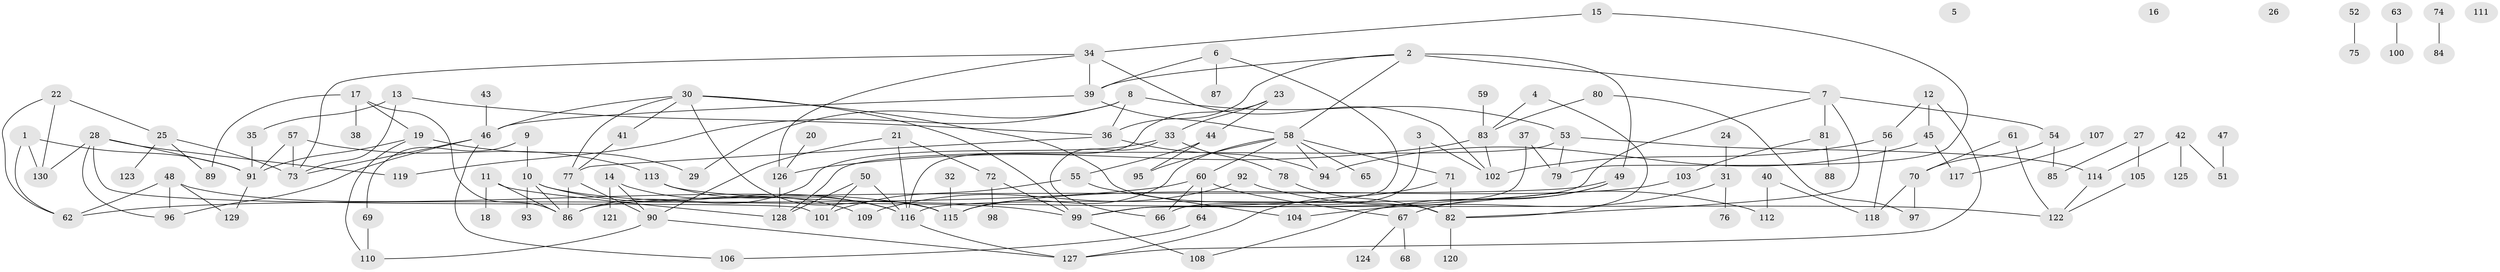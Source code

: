 // Generated by graph-tools (version 1.1) at 2025/00/03/09/25 03:00:55]
// undirected, 130 vertices, 181 edges
graph export_dot {
graph [start="1"]
  node [color=gray90,style=filled];
  1;
  2;
  3;
  4;
  5;
  6;
  7;
  8;
  9;
  10;
  11;
  12;
  13;
  14;
  15;
  16;
  17;
  18;
  19;
  20;
  21;
  22;
  23;
  24;
  25;
  26;
  27;
  28;
  29;
  30;
  31;
  32;
  33;
  34;
  35;
  36;
  37;
  38;
  39;
  40;
  41;
  42;
  43;
  44;
  45;
  46;
  47;
  48;
  49;
  50;
  51;
  52;
  53;
  54;
  55;
  56;
  57;
  58;
  59;
  60;
  61;
  62;
  63;
  64;
  65;
  66;
  67;
  68;
  69;
  70;
  71;
  72;
  73;
  74;
  75;
  76;
  77;
  78;
  79;
  80;
  81;
  82;
  83;
  84;
  85;
  86;
  87;
  88;
  89;
  90;
  91;
  92;
  93;
  94;
  95;
  96;
  97;
  98;
  99;
  100;
  101;
  102;
  103;
  104;
  105;
  106;
  107;
  108;
  109;
  110;
  111;
  112;
  113;
  114;
  115;
  116;
  117;
  118;
  119;
  120;
  121;
  122;
  123;
  124;
  125;
  126;
  127;
  128;
  129;
  130;
  1 -- 62;
  1 -- 91;
  1 -- 130;
  2 -- 7;
  2 -- 36;
  2 -- 39;
  2 -- 49;
  2 -- 58;
  3 -- 66;
  3 -- 102;
  4 -- 82;
  4 -- 83;
  6 -- 39;
  6 -- 87;
  6 -- 99;
  7 -- 54;
  7 -- 81;
  7 -- 82;
  7 -- 116;
  8 -- 29;
  8 -- 36;
  8 -- 53;
  8 -- 119;
  9 -- 10;
  9 -- 69;
  10 -- 86;
  10 -- 93;
  10 -- 99;
  10 -- 116;
  11 -- 18;
  11 -- 86;
  11 -- 128;
  12 -- 45;
  12 -- 56;
  12 -- 127;
  13 -- 35;
  13 -- 36;
  13 -- 73;
  14 -- 90;
  14 -- 109;
  14 -- 121;
  15 -- 34;
  15 -- 79;
  17 -- 19;
  17 -- 38;
  17 -- 86;
  17 -- 89;
  19 -- 29;
  19 -- 91;
  19 -- 110;
  20 -- 126;
  21 -- 72;
  21 -- 90;
  21 -- 116;
  22 -- 25;
  22 -- 62;
  22 -- 130;
  23 -- 33;
  23 -- 44;
  23 -- 116;
  24 -- 31;
  25 -- 73;
  25 -- 89;
  25 -- 123;
  27 -- 85;
  27 -- 105;
  28 -- 91;
  28 -- 96;
  28 -- 101;
  28 -- 119;
  28 -- 130;
  30 -- 41;
  30 -- 46;
  30 -- 77;
  30 -- 82;
  30 -- 99;
  30 -- 115;
  31 -- 76;
  31 -- 104;
  32 -- 115;
  33 -- 66;
  33 -- 78;
  33 -- 86;
  34 -- 39;
  34 -- 73;
  34 -- 102;
  34 -- 126;
  35 -- 91;
  36 -- 77;
  36 -- 94;
  37 -- 79;
  37 -- 99;
  39 -- 46;
  39 -- 58;
  40 -- 112;
  40 -- 118;
  41 -- 77;
  42 -- 51;
  42 -- 114;
  42 -- 125;
  43 -- 46;
  44 -- 55;
  44 -- 95;
  45 -- 94;
  45 -- 117;
  46 -- 73;
  46 -- 96;
  46 -- 106;
  47 -- 51;
  48 -- 62;
  48 -- 96;
  48 -- 115;
  48 -- 129;
  49 -- 67;
  49 -- 86;
  49 -- 108;
  50 -- 101;
  50 -- 116;
  50 -- 128;
  52 -- 75;
  53 -- 79;
  53 -- 114;
  53 -- 128;
  54 -- 70;
  54 -- 85;
  55 -- 101;
  55 -- 104;
  56 -- 102;
  56 -- 118;
  57 -- 73;
  57 -- 91;
  57 -- 113;
  58 -- 60;
  58 -- 65;
  58 -- 71;
  58 -- 94;
  58 -- 95;
  58 -- 115;
  59 -- 83;
  60 -- 62;
  60 -- 64;
  60 -- 66;
  60 -- 67;
  61 -- 70;
  61 -- 122;
  63 -- 100;
  64 -- 106;
  67 -- 68;
  67 -- 124;
  69 -- 110;
  70 -- 97;
  70 -- 118;
  71 -- 82;
  71 -- 127;
  72 -- 98;
  72 -- 99;
  74 -- 84;
  77 -- 86;
  77 -- 90;
  78 -- 82;
  80 -- 83;
  80 -- 97;
  81 -- 88;
  81 -- 103;
  82 -- 120;
  83 -- 102;
  83 -- 126;
  90 -- 110;
  90 -- 127;
  91 -- 129;
  92 -- 109;
  92 -- 112;
  99 -- 108;
  103 -- 115;
  105 -- 122;
  107 -- 117;
  113 -- 116;
  113 -- 122;
  114 -- 122;
  116 -- 127;
  126 -- 128;
}
